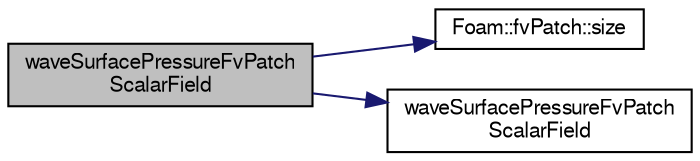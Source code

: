 digraph "waveSurfacePressureFvPatchScalarField"
{
  bgcolor="transparent";
  edge [fontname="FreeSans",fontsize="10",labelfontname="FreeSans",labelfontsize="10"];
  node [fontname="FreeSans",fontsize="10",shape=record];
  rankdir="LR";
  Node5 [label="waveSurfacePressureFvPatch\lScalarField",height=0.2,width=0.4,color="black", fillcolor="grey75", style="filled", fontcolor="black"];
  Node5 -> Node6 [color="midnightblue",fontsize="10",style="solid",fontname="FreeSans"];
  Node6 [label="Foam::fvPatch::size",height=0.2,width=0.4,color="black",URL="$a22870.html#a03bc1200aac252c4d3e18657d700b71c",tooltip="Return size. "];
  Node5 -> Node7 [color="midnightblue",fontsize="10",style="solid",fontname="FreeSans"];
  Node7 [label="waveSurfacePressureFvPatch\lScalarField",height=0.2,width=0.4,color="black",URL="$a22342.html#a266c581dd7346a7caf3038e28d080334",tooltip="Construct from patch and internal field. "];
}
